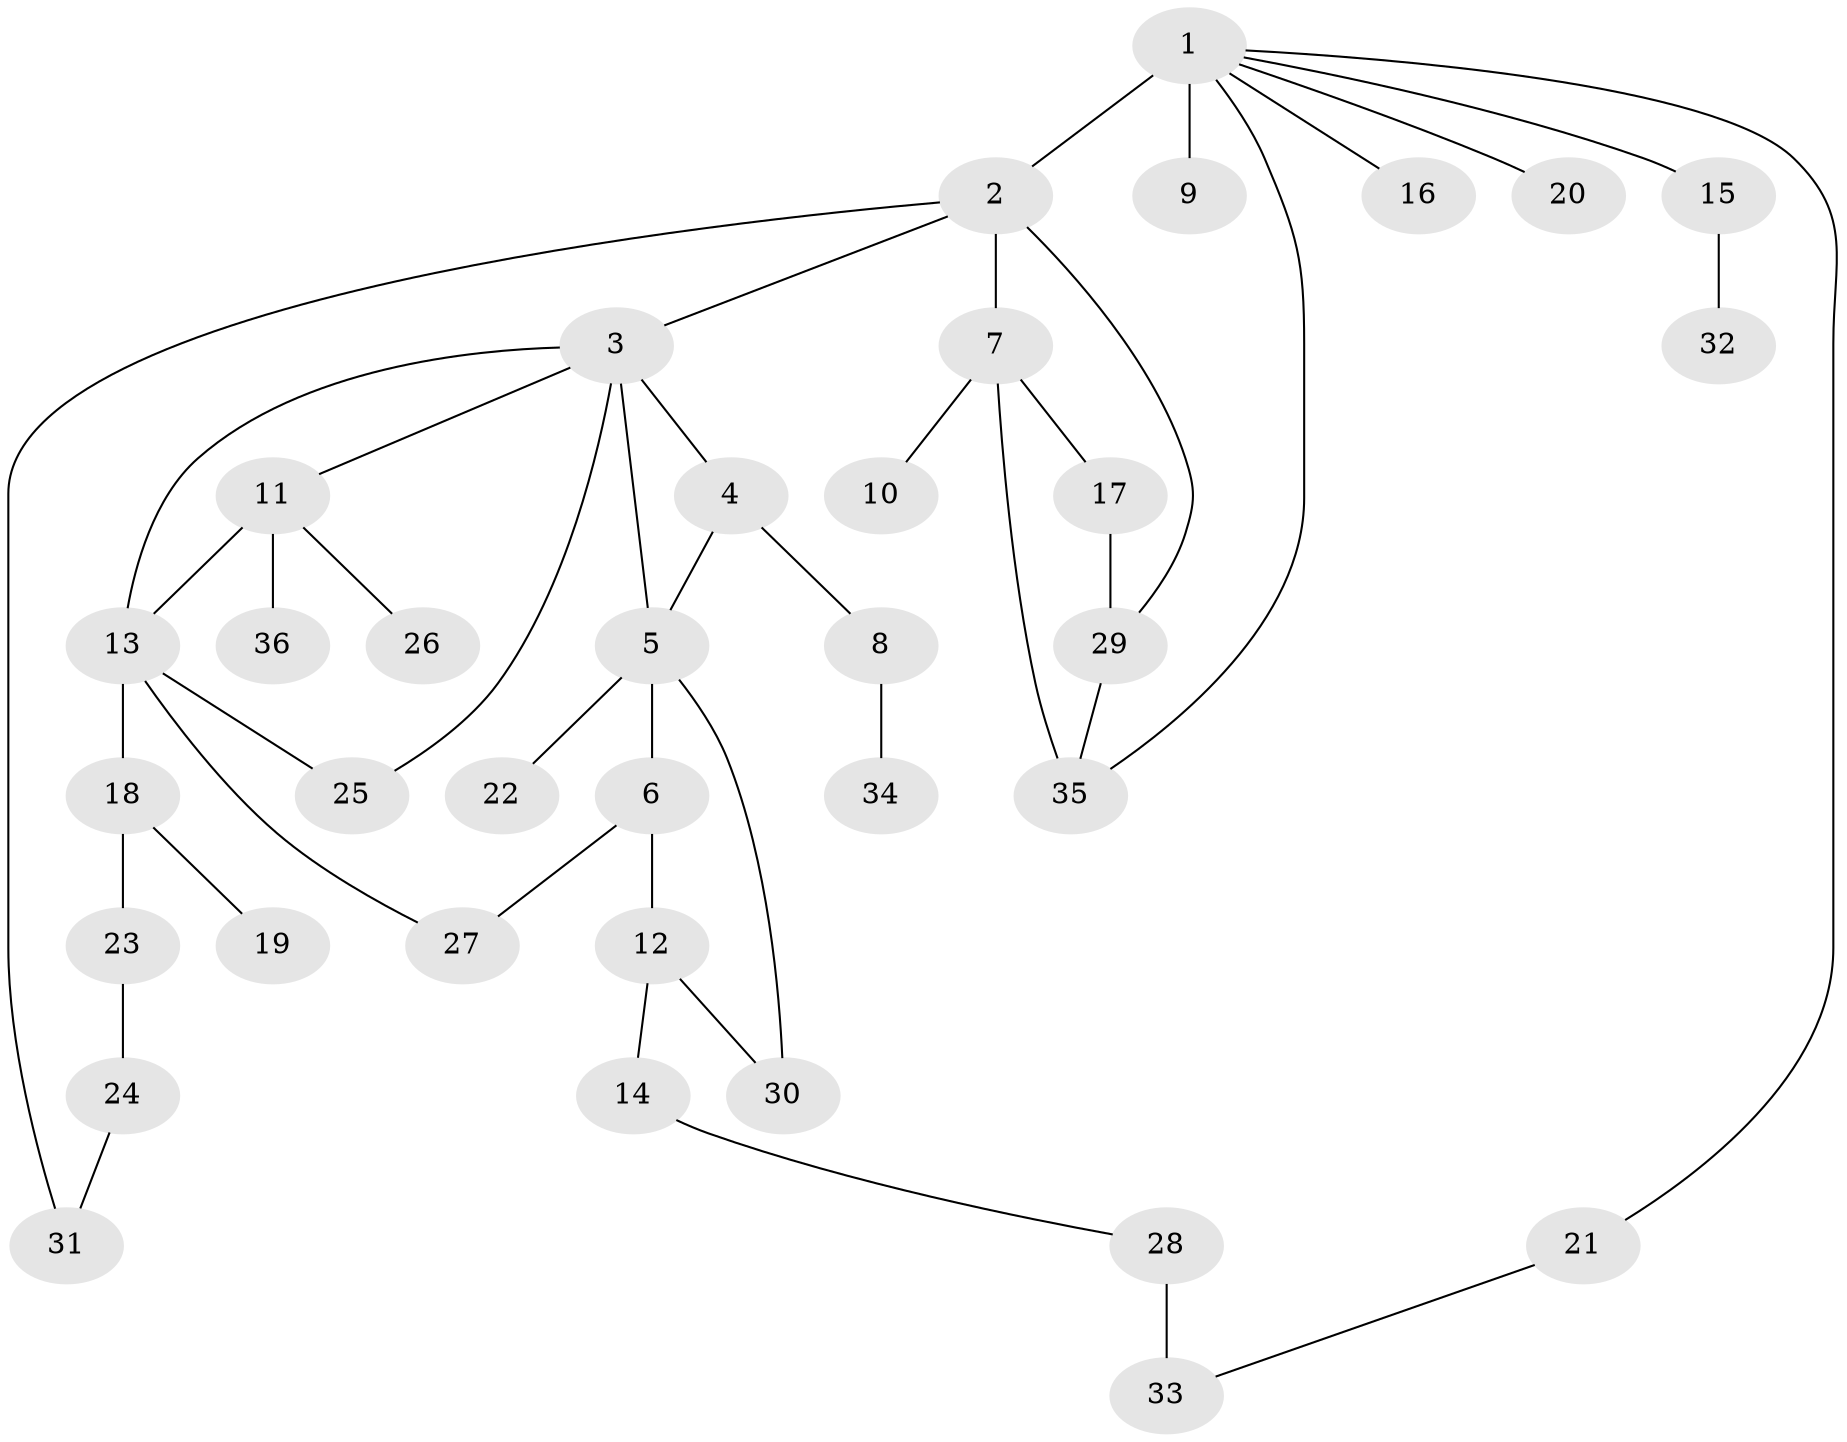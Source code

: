 // original degree distribution, {3: 0.1388888888888889, 5: 0.041666666666666664, 6: 0.05555555555555555, 4: 0.08333333333333333, 7: 0.013888888888888888, 2: 0.25, 1: 0.4166666666666667}
// Generated by graph-tools (version 1.1) at 2025/34/03/09/25 02:34:24]
// undirected, 36 vertices, 45 edges
graph export_dot {
graph [start="1"]
  node [color=gray90,style=filled];
  1;
  2;
  3;
  4;
  5;
  6;
  7;
  8;
  9;
  10;
  11;
  12;
  13;
  14;
  15;
  16;
  17;
  18;
  19;
  20;
  21;
  22;
  23;
  24;
  25;
  26;
  27;
  28;
  29;
  30;
  31;
  32;
  33;
  34;
  35;
  36;
  1 -- 2 [weight=1.0];
  1 -- 9 [weight=5.0];
  1 -- 15 [weight=1.0];
  1 -- 16 [weight=1.0];
  1 -- 20 [weight=1.0];
  1 -- 21 [weight=1.0];
  1 -- 35 [weight=1.0];
  2 -- 3 [weight=1.0];
  2 -- 7 [weight=1.0];
  2 -- 29 [weight=1.0];
  2 -- 31 [weight=1.0];
  3 -- 4 [weight=2.0];
  3 -- 5 [weight=1.0];
  3 -- 11 [weight=1.0];
  3 -- 13 [weight=1.0];
  3 -- 25 [weight=1.0];
  4 -- 5 [weight=2.0];
  4 -- 8 [weight=1.0];
  5 -- 6 [weight=1.0];
  5 -- 22 [weight=2.0];
  5 -- 30 [weight=1.0];
  6 -- 12 [weight=1.0];
  6 -- 27 [weight=1.0];
  7 -- 10 [weight=2.0];
  7 -- 17 [weight=1.0];
  7 -- 35 [weight=2.0];
  8 -- 34 [weight=3.0];
  11 -- 13 [weight=1.0];
  11 -- 26 [weight=1.0];
  11 -- 36 [weight=2.0];
  12 -- 14 [weight=1.0];
  12 -- 30 [weight=1.0];
  13 -- 18 [weight=1.0];
  13 -- 25 [weight=1.0];
  13 -- 27 [weight=1.0];
  14 -- 28 [weight=1.0];
  15 -- 32 [weight=1.0];
  17 -- 29 [weight=1.0];
  18 -- 19 [weight=1.0];
  18 -- 23 [weight=1.0];
  21 -- 33 [weight=1.0];
  23 -- 24 [weight=1.0];
  24 -- 31 [weight=1.0];
  28 -- 33 [weight=2.0];
  29 -- 35 [weight=1.0];
}
